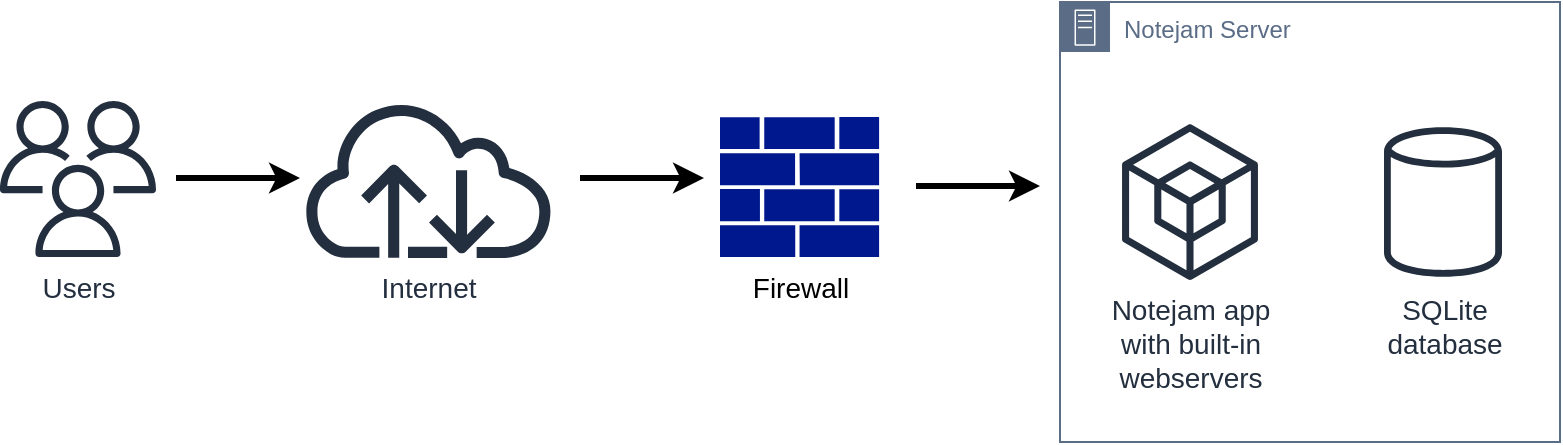 <mxfile version="13.6.2" type="device"><diagram id="Ht1M8jgEwFfnCIfOTk4-" name="Page-1"><mxGraphModel dx="1106" dy="1830" grid="1" gridSize="10" guides="1" tooltips="1" connect="1" arrows="1" fold="1" page="1" pageScale="1" pageWidth="1169" pageHeight="827" math="0" shadow="0"><root><mxCell id="0"/><mxCell id="1" parent="0"/><mxCell id="F3JP_dXPvNGLR4lrR2bO-1" value="Notejam Server" style="points=[[0,0],[0.25,0],[0.5,0],[0.75,0],[1,0],[1,0.25],[1,0.5],[1,0.75],[1,1],[0.75,1],[0.5,1],[0.25,1],[0,1],[0,0.75],[0,0.5],[0,0.25]];outlineConnect=0;gradientColor=none;html=1;whiteSpace=wrap;fontSize=12;fontStyle=0;shape=mxgraph.aws4.group;grIcon=mxgraph.aws4.group_on_premise;strokeColor=#5A6C86;fillColor=none;verticalAlign=top;align=left;spacingLeft=30;fontColor=#5A6C86;dashed=0;" parent="1" vertex="1"><mxGeometry x="550" y="-750" width="250" height="220" as="geometry"/></mxCell><mxCell id="F3JP_dXPvNGLR4lrR2bO-2" value="&lt;font style=&quot;font-size: 14px&quot;&gt;Notejam app &lt;br&gt;with built-in &lt;br&gt;webservers&lt;/font&gt;" style="outlineConnect=0;fontColor=#232F3E;gradientColor=none;fillColor=#232F3E;strokeColor=none;dashed=0;verticalLabelPosition=bottom;verticalAlign=top;align=center;html=1;fontSize=12;fontStyle=0;aspect=fixed;pointerEvents=1;shape=mxgraph.aws4.external_sdk;" parent="1" vertex="1"><mxGeometry x="581" y="-689" width="68" height="78" as="geometry"/></mxCell><mxCell id="F3JP_dXPvNGLR4lrR2bO-3" value="&lt;font style=&quot;font-size: 14px&quot;&gt;SQLite&lt;br&gt;database&lt;/font&gt;" style="outlineConnect=0;fontColor=#232F3E;gradientColor=none;fillColor=#232F3E;strokeColor=none;dashed=0;verticalLabelPosition=bottom;verticalAlign=top;align=center;html=1;fontSize=12;fontStyle=0;aspect=fixed;pointerEvents=1;shape=mxgraph.aws4.generic_database;" parent="1" vertex="1"><mxGeometry x="712" y="-689" width="59" height="78" as="geometry"/></mxCell><mxCell id="F3JP_dXPvNGLR4lrR2bO-4" value="&lt;font style=&quot;font-size: 14px&quot;&gt;Internet&lt;/font&gt;" style="outlineConnect=0;fontColor=#232F3E;gradientColor=none;fillColor=#232F3E;strokeColor=none;dashed=0;verticalLabelPosition=bottom;verticalAlign=top;align=center;html=1;fontSize=12;fontStyle=0;aspect=fixed;pointerEvents=1;shape=mxgraph.aws4.internet;" parent="1" vertex="1"><mxGeometry x="170" y="-701" width="128.38" height="79" as="geometry"/></mxCell><mxCell id="F3JP_dXPvNGLR4lrR2bO-5" value="&lt;font style=&quot;font-size: 14px&quot;&gt;Users&lt;/font&gt;" style="outlineConnect=0;fontColor=#232F3E;gradientColor=none;fillColor=#232F3E;strokeColor=none;dashed=0;verticalLabelPosition=bottom;verticalAlign=top;align=center;html=1;fontSize=12;fontStyle=0;aspect=fixed;pointerEvents=1;shape=mxgraph.aws4.users;" parent="1" vertex="1"><mxGeometry x="20" y="-700.5" width="78" height="78" as="geometry"/></mxCell><mxCell id="F3JP_dXPvNGLR4lrR2bO-7" value="&lt;font style=&quot;font-size: 14px&quot;&gt;Firewall&lt;/font&gt;" style="aspect=fixed;pointerEvents=1;shadow=0;dashed=0;html=1;strokeColor=none;labelPosition=center;verticalLabelPosition=bottom;verticalAlign=top;align=center;fillColor=#00188D;shape=mxgraph.mscae.enterprise.firewall" parent="1" vertex="1"><mxGeometry x="380" y="-692.5" width="79.55" height="70" as="geometry"/></mxCell><mxCell id="F3JP_dXPvNGLR4lrR2bO-9" value="" style="endArrow=classic;html=1;strokeWidth=3;" parent="1" edge="1"><mxGeometry width="50" height="50" relative="1" as="geometry"><mxPoint x="108" y="-662" as="sourcePoint"/><mxPoint x="170" y="-662" as="targetPoint"/></mxGeometry></mxCell><mxCell id="F3JP_dXPvNGLR4lrR2bO-10" value="" style="endArrow=classic;html=1;strokeWidth=3;" parent="1" edge="1"><mxGeometry width="50" height="50" relative="1" as="geometry"><mxPoint x="310" y="-662" as="sourcePoint"/><mxPoint x="372" y="-662" as="targetPoint"/></mxGeometry></mxCell><mxCell id="F3JP_dXPvNGLR4lrR2bO-11" value="" style="endArrow=classic;html=1;strokeWidth=3;" parent="1" edge="1"><mxGeometry width="50" height="50" relative="1" as="geometry"><mxPoint x="478" y="-658" as="sourcePoint"/><mxPoint x="540" y="-658" as="targetPoint"/></mxGeometry></mxCell></root></mxGraphModel></diagram></mxfile>